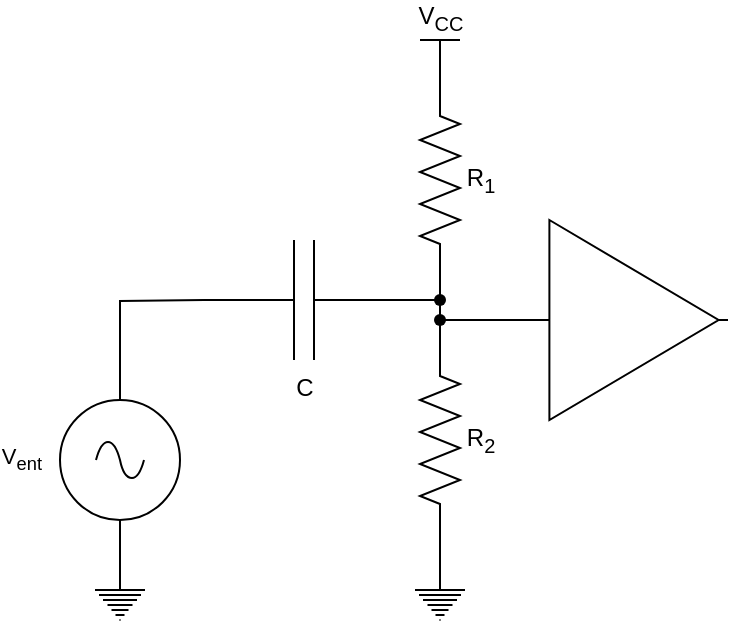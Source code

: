<mxfile version="28.2.7">
  <diagram name="Page 1" id="Page-1">
    <mxGraphModel dx="1943" dy="1093" grid="1" gridSize="10" guides="1" tooltips="1" connect="1" arrows="1" fold="1" page="1" pageScale="1" pageWidth="827" pageHeight="1169" math="0" shadow="0">
      <root>
        <mxCell id="0" />
        <mxCell id="1" parent="0" />
        <mxCell id="ov04Z9NVKurlLaXQOtr0-53" value="&lt;div align=&quot;right&quot;&gt;V&lt;sub&gt;ent&lt;/sub&gt;&lt;/div&gt;" style="text;html=1;whiteSpace=wrap;strokeColor=none;fillColor=none;align=right;verticalAlign=middle;rounded=0;fontFamily=Helvetica;fontSize=11;fontColor=default;labelBackgroundColor=default;convertToSvg=1;" vertex="1" parent="1">
          <mxGeometry x="60" y="465" width="23" height="30" as="geometry" />
        </mxCell>
        <mxCell id="ov04Z9NVKurlLaXQOtr0-54" value="" style="pointerEvents=1;verticalLabelPosition=bottom;shadow=0;dashed=0;align=center;html=1;verticalAlign=top;shape=mxgraph.electrical.signal_sources.source;aspect=fixed;points=[[0.5,0,0],[1,0.5,0],[0.5,1,0],[0,0.5,0]];elSignalType=ac;convertToSvg=1;" vertex="1" parent="1">
          <mxGeometry x="90" y="450" width="60" height="60" as="geometry" />
        </mxCell>
        <mxCell id="ov04Z9NVKurlLaXQOtr0-56" style="edgeStyle=orthogonalEdgeStyle;shape=connector;rounded=0;orthogonalLoop=1;jettySize=auto;html=1;exitX=0;exitY=0.5;exitDx=0;exitDy=0;exitPerimeter=0;entryX=0.5;entryY=0;entryDx=0;entryDy=0;entryPerimeter=0;strokeColor=default;align=center;verticalAlign=middle;fontFamily=Helvetica;fontSize=11;fontColor=default;labelBackgroundColor=default;endArrow=none;endFill=0;convertToSvg=1;" edge="1" parent="1" target="ov04Z9NVKurlLaXQOtr0-54">
          <mxGeometry relative="1" as="geometry">
            <mxPoint x="162" y="400" as="sourcePoint" />
          </mxGeometry>
        </mxCell>
        <mxCell id="ov04Z9NVKurlLaXQOtr0-66" value="C" style="pointerEvents=1;verticalLabelPosition=bottom;shadow=0;dashed=0;align=center;html=1;verticalAlign=top;shape=mxgraph.electrical.capacitors.capacitor_1;rotation=0;horizontal=1;convertToSvg=1;" vertex="1" parent="1">
          <mxGeometry x="162" y="370" width="100" height="60" as="geometry" />
        </mxCell>
        <mxCell id="ov04Z9NVKurlLaXQOtr0-74" style="edgeStyle=orthogonalEdgeStyle;shape=connector;rounded=0;orthogonalLoop=1;jettySize=auto;html=1;exitX=0;exitY=0.5;exitDx=0;exitDy=0;exitPerimeter=0;strokeColor=default;align=center;verticalAlign=middle;fontFamily=Helvetica;fontSize=11;fontColor=default;labelBackgroundColor=default;endArrow=none;endFill=0;" edge="1" parent="1" source="ov04Z9NVKurlLaXQOtr0-67" target="ov04Z9NVKurlLaXQOtr0-70">
          <mxGeometry relative="1" as="geometry" />
        </mxCell>
        <mxCell id="ov04Z9NVKurlLaXQOtr0-67" value="R&lt;sub&gt;2&lt;/sub&gt;" style="pointerEvents=1;verticalLabelPosition=bottom;shadow=0;dashed=0;align=center;html=1;verticalAlign=middle;shape=mxgraph.electrical.resistors.resistor_2;convertToSvg=1;rotation=90;horizontal=0;" vertex="1" parent="1">
          <mxGeometry x="230" y="460" width="100" height="20" as="geometry" />
        </mxCell>
        <mxCell id="ov04Z9NVKurlLaXQOtr0-82" value="" style="edgeStyle=orthogonalEdgeStyle;shape=connector;rounded=0;orthogonalLoop=1;jettySize=auto;html=1;strokeColor=default;align=center;verticalAlign=middle;fontFamily=Helvetica;fontSize=11;fontColor=default;labelBackgroundColor=default;endArrow=none;endFill=0;" edge="1" parent="1" source="ov04Z9NVKurlLaXQOtr0-68" target="ov04Z9NVKurlLaXQOtr0-81">
          <mxGeometry relative="1" as="geometry" />
        </mxCell>
        <mxCell id="ov04Z9NVKurlLaXQOtr0-68" value="R&lt;sub&gt;1&lt;/sub&gt;" style="pointerEvents=1;verticalLabelPosition=bottom;shadow=0;dashed=0;align=center;html=1;verticalAlign=middle;shape=mxgraph.electrical.resistors.resistor_2;convertToSvg=1;rotation=90;horizontal=0;" vertex="1" parent="1">
          <mxGeometry x="230" y="330" width="100" height="20" as="geometry" />
        </mxCell>
        <mxCell id="ov04Z9NVKurlLaXQOtr0-69" value="" style="shape=waypoint;sketch=0;fillStyle=solid;size=6;pointerEvents=1;points=[];fillColor=none;resizable=0;rotatable=0;perimeter=centerPerimeter;snapToPoint=1;" vertex="1" parent="1">
          <mxGeometry x="270" y="390" width="20" height="20" as="geometry" />
        </mxCell>
        <mxCell id="ov04Z9NVKurlLaXQOtr0-70" value="" style="shape=waypoint;sketch=0;fillStyle=solid;size=6;pointerEvents=1;points=[];fillColor=none;resizable=0;rotatable=0;perimeter=centerPerimeter;snapToPoint=1;" vertex="1" parent="1">
          <mxGeometry x="270" y="400" width="20" height="20" as="geometry" />
        </mxCell>
        <mxCell id="ov04Z9NVKurlLaXQOtr0-72" value="" style="verticalLabelPosition=bottom;shadow=0;dashed=0;align=center;html=1;verticalAlign=top;shape=mxgraph.electrical.abstract.amplifier;" vertex="1" parent="1">
          <mxGeometry x="330" y="360" width="94" height="100" as="geometry" />
        </mxCell>
        <mxCell id="ov04Z9NVKurlLaXQOtr0-73" style="edgeStyle=orthogonalEdgeStyle;rounded=0;orthogonalLoop=1;jettySize=auto;html=1;exitX=0;exitY=0.5;exitDx=0;exitDy=0;exitPerimeter=0;entryX=0.653;entryY=0.553;entryDx=0;entryDy=0;entryPerimeter=0;endArrow=none;endFill=0;" edge="1" parent="1" source="ov04Z9NVKurlLaXQOtr0-72" target="ov04Z9NVKurlLaXQOtr0-70">
          <mxGeometry relative="1" as="geometry" />
        </mxCell>
        <mxCell id="ov04Z9NVKurlLaXQOtr0-75" style="edgeStyle=orthogonalEdgeStyle;shape=connector;rounded=0;orthogonalLoop=1;jettySize=auto;html=1;exitX=1;exitY=0.5;exitDx=0;exitDy=0;exitPerimeter=0;entryX=0.537;entryY=-0.005;entryDx=0;entryDy=0;entryPerimeter=0;strokeColor=default;align=center;verticalAlign=middle;fontFamily=Helvetica;fontSize=11;fontColor=default;labelBackgroundColor=default;endArrow=none;endFill=0;" edge="1" parent="1" source="ov04Z9NVKurlLaXQOtr0-68" target="ov04Z9NVKurlLaXQOtr0-70">
          <mxGeometry relative="1" as="geometry" />
        </mxCell>
        <mxCell id="ov04Z9NVKurlLaXQOtr0-76" style="edgeStyle=orthogonalEdgeStyle;shape=connector;rounded=0;orthogonalLoop=1;jettySize=auto;html=1;exitX=1;exitY=0.5;exitDx=0;exitDy=0;exitPerimeter=0;entryX=0.351;entryY=-0.063;entryDx=0;entryDy=0;entryPerimeter=0;strokeColor=default;align=center;verticalAlign=middle;fontFamily=Helvetica;fontSize=11;fontColor=default;labelBackgroundColor=default;endArrow=none;endFill=0;" edge="1" parent="1" source="ov04Z9NVKurlLaXQOtr0-66" target="ov04Z9NVKurlLaXQOtr0-70">
          <mxGeometry relative="1" as="geometry" />
        </mxCell>
        <mxCell id="ov04Z9NVKurlLaXQOtr0-77" value="" style="pointerEvents=1;verticalLabelPosition=bottom;shadow=0;dashed=0;align=center;html=1;verticalAlign=top;shape=mxgraph.electrical.signal_sources.protective_earth;fontFamily=Helvetica;fontSize=11;fontColor=default;labelBackgroundColor=default;" vertex="1" parent="1">
          <mxGeometry x="267.5" y="540" width="25" height="20" as="geometry" />
        </mxCell>
        <mxCell id="ov04Z9NVKurlLaXQOtr0-78" value="" style="pointerEvents=1;verticalLabelPosition=bottom;shadow=0;dashed=0;align=center;html=1;verticalAlign=top;shape=mxgraph.electrical.signal_sources.protective_earth;fontFamily=Helvetica;fontSize=11;fontColor=default;labelBackgroundColor=default;" vertex="1" parent="1">
          <mxGeometry x="107.5" y="540" width="25" height="20" as="geometry" />
        </mxCell>
        <mxCell id="ov04Z9NVKurlLaXQOtr0-79" style="edgeStyle=orthogonalEdgeStyle;shape=connector;rounded=0;orthogonalLoop=1;jettySize=auto;html=1;exitX=0.5;exitY=0;exitDx=0;exitDy=0;exitPerimeter=0;entryX=0.5;entryY=1;entryDx=0;entryDy=0;entryPerimeter=0;strokeColor=default;align=center;verticalAlign=middle;fontFamily=Helvetica;fontSize=11;fontColor=default;labelBackgroundColor=default;endArrow=none;endFill=0;" edge="1" parent="1" source="ov04Z9NVKurlLaXQOtr0-78" target="ov04Z9NVKurlLaXQOtr0-54">
          <mxGeometry relative="1" as="geometry" />
        </mxCell>
        <mxCell id="ov04Z9NVKurlLaXQOtr0-80" style="edgeStyle=orthogonalEdgeStyle;shape=connector;rounded=0;orthogonalLoop=1;jettySize=auto;html=1;exitX=0.5;exitY=0;exitDx=0;exitDy=0;exitPerimeter=0;entryX=1;entryY=0.5;entryDx=0;entryDy=0;entryPerimeter=0;strokeColor=default;align=center;verticalAlign=middle;fontFamily=Helvetica;fontSize=11;fontColor=default;labelBackgroundColor=default;endArrow=none;endFill=0;" edge="1" parent="1" source="ov04Z9NVKurlLaXQOtr0-77" target="ov04Z9NVKurlLaXQOtr0-67">
          <mxGeometry relative="1" as="geometry" />
        </mxCell>
        <mxCell id="ov04Z9NVKurlLaXQOtr0-81" value="V&lt;sub&gt;CC&lt;/sub&gt;" style="verticalLabelPosition=top;verticalAlign=bottom;shape=mxgraph.electrical.signal_sources.vdd;shadow=0;dashed=0;align=center;strokeWidth=1;fontSize=12;html=1;flipV=1;fontFamily=Helvetica;fontColor=default;labelBackgroundColor=default;" vertex="1" parent="1">
          <mxGeometry x="270" y="270" width="20" height="10" as="geometry" />
        </mxCell>
      </root>
    </mxGraphModel>
  </diagram>
</mxfile>
